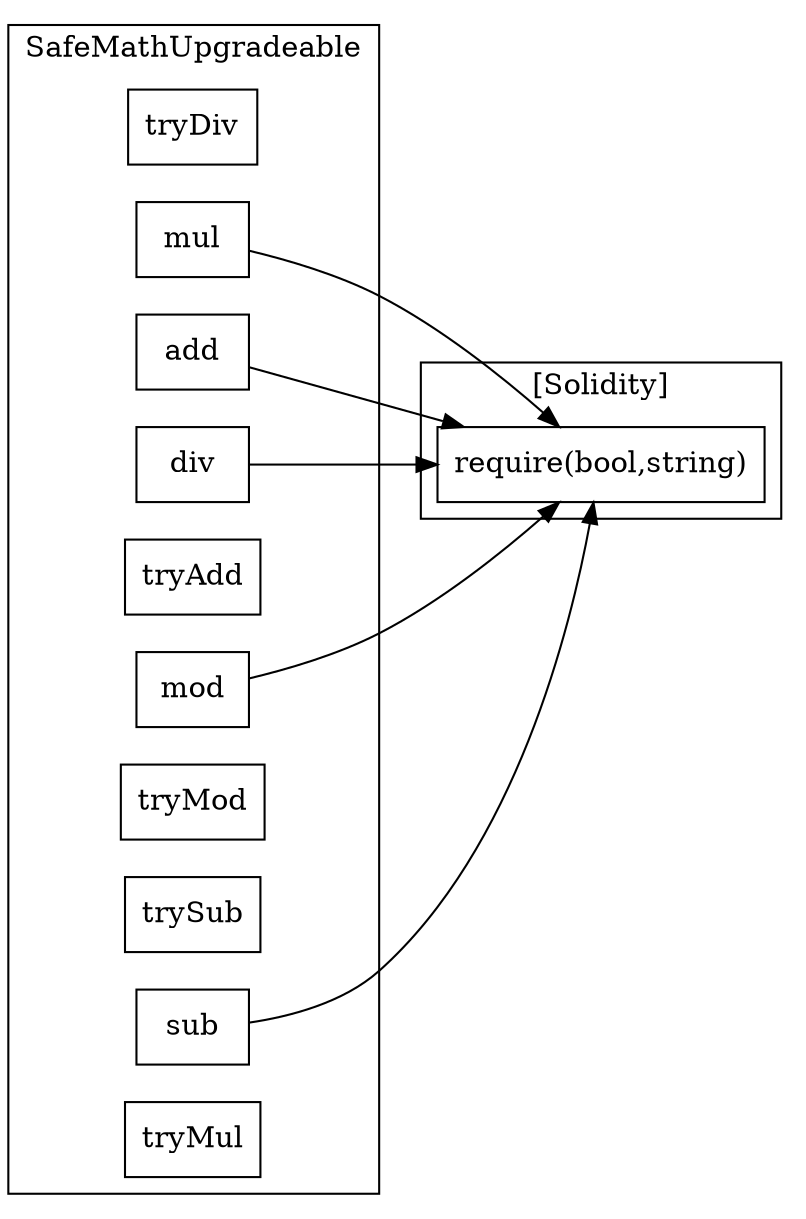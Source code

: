 strict digraph {
rankdir="LR"
node [shape=box]
subgraph cluster_1682_SafeMathUpgradeable {
label = "SafeMathUpgradeable"
"1682_tryDiv" [label="tryDiv"]
"1682_mul" [label="mul"]
"1682_add" [label="add"]
"1682_div" [label="div"]
"1682_tryAdd" [label="tryAdd"]
"1682_mod" [label="mod"]
"1682_tryMod" [label="tryMod"]
"1682_trySub" [label="trySub"]
"1682_sub" [label="sub"]
"1682_tryMul" [label="tryMul"]
}subgraph cluster_solidity {
label = "[Solidity]"
"require(bool,string)" 
"1682_mod" -> "require(bool,string)"
"1682_sub" -> "require(bool,string)"
"1682_add" -> "require(bool,string)"
"1682_div" -> "require(bool,string)"
"1682_mul" -> "require(bool,string)"
}
}